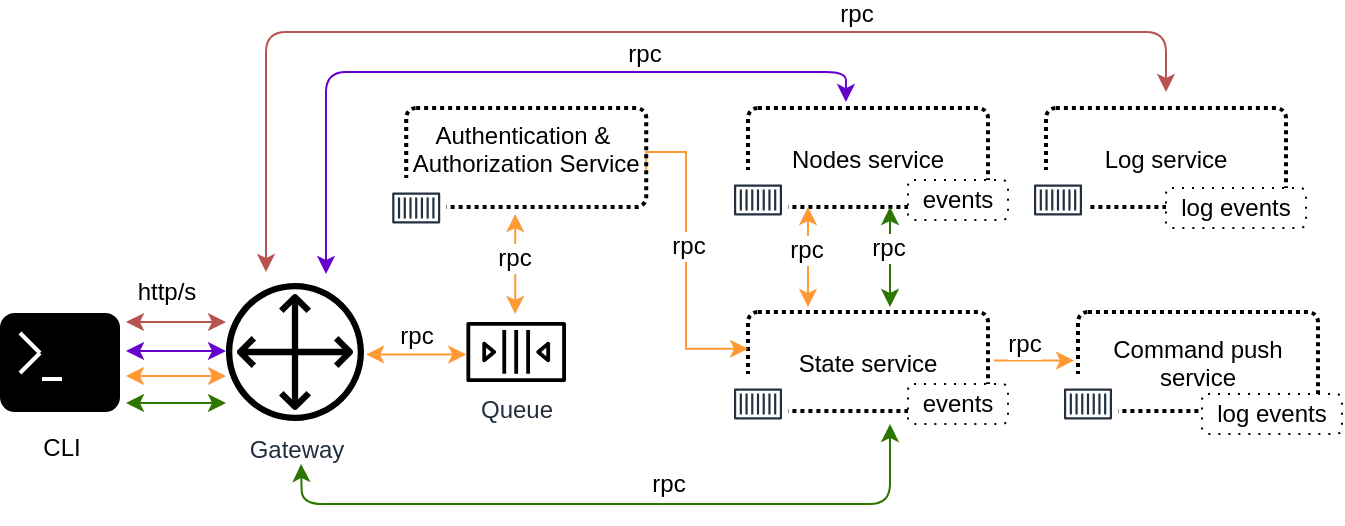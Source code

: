 <mxfile version="14.8.4" type="device"><diagram id="FZn6WKDVmM99EkXhe-v7" name="Page-1"><mxGraphModel dx="96" dy="-576" grid="1" gridSize="10" guides="1" tooltips="1" connect="1" arrows="1" fold="1" page="1" pageScale="1" pageWidth="850" pageHeight="1100" math="0" shadow="0"><root><mxCell id="0"/><mxCell id="1" parent="0"/><mxCell id="1JkrB-wx0yG4MzYNyKSP-6" value="" style="rounded=1;whiteSpace=wrap;html=1;fillColor=#000000;strokeColor=none;" vertex="1" parent="1"><mxGeometry x="1257" y="1640.5" width="60" height="49.5" as="geometry"/></mxCell><mxCell id="1JkrB-wx0yG4MzYNyKSP-15" value="" style="group;strokeColor=#000000;container=0;" vertex="1" connectable="0" parent="1"><mxGeometry x="1267" y="1650.5" width="31" height="23" as="geometry"/></mxCell><mxCell id="1JkrB-wx0yG4MzYNyKSP-14" value="" style="group;fontColor=#FFFFFF;container=0;" vertex="1" connectable="0" parent="1"><mxGeometry x="1267" y="1650" width="50" height="23.5" as="geometry"/></mxCell><mxCell id="1JkrB-wx0yG4MzYNyKSP-10" value="" style="endArrow=none;html=1;fontColor=#FFFFFF;strokeWidth=2;strokeColor=#FFFFFF;" edge="1" parent="1"><mxGeometry x="1267" y="1650.5" width="50" height="50" as="geometry"><mxPoint x="1267" y="1650.5" as="sourcePoint"/><mxPoint x="1277" y="1660.5" as="targetPoint"/></mxGeometry></mxCell><mxCell id="1JkrB-wx0yG4MzYNyKSP-11" value="" style="endArrow=none;html=1;fontColor=#FFFFFF;strokeWidth=2;strokeColor=#FFFFFF;" edge="1" parent="1"><mxGeometry x="1267" y="1650.5" width="50" height="50" as="geometry"><mxPoint x="1267" y="1670.5" as="sourcePoint"/><mxPoint x="1277" y="1660.5" as="targetPoint"/></mxGeometry></mxCell><mxCell id="1JkrB-wx0yG4MzYNyKSP-12" value="" style="endArrow=none;html=1;fontColor=#FFFFFF;strokeWidth=2;strokeColor=#FFFFFF;" edge="1" parent="1"><mxGeometry x="1267" y="1650.5" width="50" height="50" as="geometry"><mxPoint x="1278" y="1673.5" as="sourcePoint"/><mxPoint x="1288" y="1674" as="targetPoint"/><Array as="points"><mxPoint x="1288" y="1673.5"/></Array></mxGeometry></mxCell><mxCell id="1JkrB-wx0yG4MzYNyKSP-17" value="Gateway" style="outlineConnect=0;fontColor=#232F3E;gradientColor=none;strokeColor=none;dashed=0;verticalLabelPosition=bottom;verticalAlign=top;align=center;html=1;fontSize=12;fontStyle=0;aspect=fixed;pointerEvents=1;shape=mxgraph.aws4.customer_gateway;fillColor=#000000;" vertex="1" parent="1"><mxGeometry x="1370" y="1625.5" width="69" height="69" as="geometry"/></mxCell><mxCell id="1JkrB-wx0yG4MzYNyKSP-18" value="Queue" style="outlineConnect=0;fontColor=#232F3E;gradientColor=none;strokeColor=none;dashed=0;verticalLabelPosition=bottom;verticalAlign=top;align=center;html=1;fontSize=12;fontStyle=0;aspect=fixed;pointerEvents=1;shape=mxgraph.aws4.queue;fillColor=#000000;" vertex="1" parent="1"><mxGeometry x="1490.21" y="1645" width="49.79" height="30" as="geometry"/></mxCell><mxCell id="1JkrB-wx0yG4MzYNyKSP-19" value="State service" style="rounded=1;arcSize=10;dashed=1;fillColor=none;gradientColor=none;dashPattern=1 1;strokeWidth=2;fontSize=12;" vertex="1" parent="1"><mxGeometry x="1631" y="1640" width="120" height="49.5" as="geometry"/></mxCell><mxCell id="1JkrB-wx0yG4MzYNyKSP-20" value="" style="outlineConnect=0;fontColor=#232F3E;gradientColor=none;strokeColor=#232F3E;fillColor=#ffffff;dashed=0;verticalLabelPosition=bottom;verticalAlign=top;align=center;html=1;fontSize=12;fontStyle=0;aspect=fixed;shape=mxgraph.aws4.resourceIcon;resIcon=mxgraph.aws4.container_1;" vertex="1" parent="1"><mxGeometry x="1621" y="1671" width="30" height="30" as="geometry"/></mxCell><mxCell id="1JkrB-wx0yG4MzYNyKSP-21" value="events" style="shape=ext;rounded=1;html=1;whiteSpace=wrap;dashed=1;dashPattern=1 4;fontSize=12;" vertex="1" parent="1"><mxGeometry x="1711" y="1676" width="50" height="20" as="geometry"/></mxCell><mxCell id="1JkrB-wx0yG4MzYNyKSP-22" value="Nodes service" style="rounded=1;arcSize=10;dashed=1;fillColor=none;gradientColor=none;dashPattern=1 1;strokeWidth=2;fontSize=12;" vertex="1" parent="1"><mxGeometry x="1631" y="1538" width="120" height="49.5" as="geometry"/></mxCell><mxCell id="1JkrB-wx0yG4MzYNyKSP-23" value="" style="outlineConnect=0;fontColor=#232F3E;gradientColor=none;strokeColor=#232F3E;fillColor=#ffffff;dashed=0;verticalLabelPosition=bottom;verticalAlign=top;align=center;html=1;fontSize=12;fontStyle=0;aspect=fixed;shape=mxgraph.aws4.resourceIcon;resIcon=mxgraph.aws4.container_1;" vertex="1" parent="1"><mxGeometry x="1621" y="1569" width="30" height="30" as="geometry"/></mxCell><mxCell id="1JkrB-wx0yG4MzYNyKSP-24" value="events" style="shape=ext;rounded=1;html=1;whiteSpace=wrap;dashed=1;dashPattern=1 4;fontSize=12;" vertex="1" parent="1"><mxGeometry x="1711" y="1574" width="50" height="20" as="geometry"/></mxCell><mxCell id="1JkrB-wx0yG4MzYNyKSP-25" value="Command push&#10;service" style="rounded=1;arcSize=10;dashed=1;fillColor=none;gradientColor=none;dashPattern=1 1;strokeWidth=2;fontSize=12;" vertex="1" parent="1"><mxGeometry x="1796" y="1640" width="120" height="49.5" as="geometry"/></mxCell><mxCell id="1JkrB-wx0yG4MzYNyKSP-26" value="" style="outlineConnect=0;fontColor=#232F3E;gradientColor=none;strokeColor=#232F3E;fillColor=#ffffff;dashed=0;verticalLabelPosition=bottom;verticalAlign=top;align=center;html=1;fontSize=12;fontStyle=0;aspect=fixed;shape=mxgraph.aws4.resourceIcon;resIcon=mxgraph.aws4.container_1;" vertex="1" parent="1"><mxGeometry x="1786" y="1671" width="30" height="30" as="geometry"/></mxCell><mxCell id="1JkrB-wx0yG4MzYNyKSP-27" style="edgeStyle=orthogonalEdgeStyle;rounded=0;orthogonalLoop=1;jettySize=auto;html=1;fontSize=12;entryX=0;entryY=0.25;entryDx=0;entryDy=0;fillColor=#ffcc99;strokeColor=#FF9933;" edge="1" parent="1"><mxGeometry relative="1" as="geometry"><mxPoint x="1631" y="1658.375" as="targetPoint"/><mxPoint x="1580.11" y="1568.8" as="sourcePoint"/><Array as="points"><mxPoint x="1580" y="1560"/><mxPoint x="1600" y="1560"/><mxPoint x="1600" y="1658"/></Array></mxGeometry></mxCell><mxCell id="1JkrB-wx0yG4MzYNyKSP-28" value="rpc" style="edgeLabel;html=1;align=center;verticalAlign=middle;resizable=0;points=[];fontSize=12;" vertex="1" connectable="0" parent="1JkrB-wx0yG4MzYNyKSP-27"><mxGeometry x="-0.073" y="1" relative="1" as="geometry"><mxPoint y="2.09" as="offset"/></mxGeometry></mxCell><mxCell id="1JkrB-wx0yG4MzYNyKSP-29" value="Authentication &amp; &#10;Authorization Service" style="rounded=1;arcSize=10;dashed=1;fillColor=none;gradientColor=none;dashPattern=1 1;strokeWidth=2;fontSize=12;verticalAlign=top;" vertex="1" parent="1"><mxGeometry x="1460.11" y="1538" width="120" height="49.5" as="geometry"/></mxCell><mxCell id="1JkrB-wx0yG4MzYNyKSP-30" value="" style="outlineConnect=0;fontColor=#232F3E;gradientColor=none;strokeColor=#232F3E;fillColor=#ffffff;dashed=0;verticalLabelPosition=bottom;verticalAlign=top;align=center;html=1;fontSize=12;fontStyle=0;aspect=fixed;shape=mxgraph.aws4.resourceIcon;resIcon=mxgraph.aws4.container_1;" vertex="1" parent="1"><mxGeometry x="1450.11" y="1573" width="30" height="30" as="geometry"/></mxCell><mxCell id="1JkrB-wx0yG4MzYNyKSP-31" value="" style="endArrow=classic;startArrow=classic;html=1;strokeColor=#FF9933;fontSize=12;" edge="1" parent="1"><mxGeometry width="50" height="50" relative="1" as="geometry"><mxPoint x="1661" y="1637.5" as="sourcePoint"/><mxPoint x="1661" y="1587.5" as="targetPoint"/></mxGeometry></mxCell><mxCell id="1JkrB-wx0yG4MzYNyKSP-32" value="rpc" style="edgeLabel;html=1;align=center;verticalAlign=middle;resizable=0;points=[];fontSize=12;" vertex="1" connectable="0" parent="1JkrB-wx0yG4MzYNyKSP-31"><mxGeometry x="0.18" y="1" relative="1" as="geometry"><mxPoint y="1" as="offset"/></mxGeometry></mxCell><mxCell id="1JkrB-wx0yG4MzYNyKSP-33" value="" style="endArrow=classic;startArrow=classic;html=1;fontSize=12;strokeColor=#2D7600;fillColor=#60a917;" edge="1" parent="1"><mxGeometry width="50" height="50" relative="1" as="geometry"><mxPoint x="1702" y="1637.5" as="sourcePoint"/><mxPoint x="1702" y="1587.5" as="targetPoint"/></mxGeometry></mxCell><mxCell id="1JkrB-wx0yG4MzYNyKSP-34" value="rpc" style="edgeLabel;html=1;align=center;verticalAlign=middle;resizable=0;points=[];fontSize=12;" vertex="1" connectable="0" parent="1JkrB-wx0yG4MzYNyKSP-33"><mxGeometry x="0.22" y="1" relative="1" as="geometry"><mxPoint y="1" as="offset"/></mxGeometry></mxCell><mxCell id="1JkrB-wx0yG4MzYNyKSP-35" value="" style="endArrow=classic;startArrow=none;html=1;fontSize=12;strokeColor=#FF9933;startFill=0;" edge="1" parent="1"><mxGeometry width="50" height="50" relative="1" as="geometry"><mxPoint x="1754" y="1664.25" as="sourcePoint"/><mxPoint x="1794" y="1664.25" as="targetPoint"/></mxGeometry></mxCell><mxCell id="1JkrB-wx0yG4MzYNyKSP-36" value="rpc" style="edgeLabel;html=1;align=center;verticalAlign=middle;resizable=0;points=[];fontSize=12;" vertex="1" connectable="0" parent="1JkrB-wx0yG4MzYNyKSP-35"><mxGeometry x="-0.25" y="1" relative="1" as="geometry"><mxPoint y="-8" as="offset"/></mxGeometry></mxCell><mxCell id="1JkrB-wx0yG4MzYNyKSP-37" value="" style="endArrow=classic;startArrow=classic;html=1;fontSize=12;strokeColor=#2D7600;" edge="1" parent="1"><mxGeometry width="50" height="50" relative="1" as="geometry"><mxPoint x="1702" y="1696" as="sourcePoint"/><mxPoint x="1407.5" y="1716" as="targetPoint"/><Array as="points"><mxPoint x="1702" y="1736"/><mxPoint x="1408" y="1736"/></Array></mxGeometry></mxCell><mxCell id="1JkrB-wx0yG4MzYNyKSP-38" value="rpc" style="edgeLabel;html=1;align=center;verticalAlign=middle;resizable=0;points=[];fontSize=12;" vertex="1" connectable="0" parent="1JkrB-wx0yG4MzYNyKSP-37"><mxGeometry x="-0.286" y="-3" relative="1" as="geometry"><mxPoint x="-25" y="-7" as="offset"/></mxGeometry></mxCell><mxCell id="1JkrB-wx0yG4MzYNyKSP-39" value="" style="endArrow=classic;startArrow=classic;html=1;fontSize=12;fillColor=#d0cee2;strokeColor=#6600CC;entryX=0.408;entryY=-0.04;entryDx=0;entryDy=0;entryPerimeter=0;" edge="1" parent="1"><mxGeometry width="50" height="50" relative="1" as="geometry"><mxPoint x="1420" y="1621" as="sourcePoint"/><mxPoint x="1679.96" y="1535.02" as="targetPoint"/><Array as="points"><mxPoint x="1420" y="1520"/><mxPoint x="1680" y="1520"/></Array></mxGeometry></mxCell><mxCell id="1JkrB-wx0yG4MzYNyKSP-40" value="rpc" style="edgeLabel;html=1;align=center;verticalAlign=middle;resizable=0;points=[];fontSize=12;" vertex="1" connectable="0" parent="1JkrB-wx0yG4MzYNyKSP-39"><mxGeometry x="0.382" y="-2" relative="1" as="geometry"><mxPoint y="-11" as="offset"/></mxGeometry></mxCell><mxCell id="1JkrB-wx0yG4MzYNyKSP-41" value="" style="endArrow=classic;startArrow=classic;html=1;fontSize=12;strokeColor=#FF9933;" edge="1" parent="1"><mxGeometry width="50" height="50" relative="1" as="geometry"><mxPoint x="1440.11" y="1661.25" as="sourcePoint"/><mxPoint x="1490.11" y="1661.25" as="targetPoint"/></mxGeometry></mxCell><mxCell id="1JkrB-wx0yG4MzYNyKSP-42" value="rpc" style="edgeLabel;html=1;align=center;verticalAlign=middle;resizable=0;points=[];fontSize=12;" vertex="1" connectable="0" parent="1JkrB-wx0yG4MzYNyKSP-41"><mxGeometry x="-0.244" y="2" relative="1" as="geometry"><mxPoint x="6" y="-8" as="offset"/></mxGeometry></mxCell><mxCell id="1JkrB-wx0yG4MzYNyKSP-43" value="" style="endArrow=classic;startArrow=classic;html=1;fontSize=12;strokeColor=#6600CC;" edge="1" parent="1"><mxGeometry width="50" height="50" relative="1" as="geometry"><mxPoint x="1320" y="1659.5" as="sourcePoint"/><mxPoint x="1370" y="1659.5" as="targetPoint"/><Array as="points"><mxPoint x="1340" y="1659.5"/></Array></mxGeometry></mxCell><mxCell id="1JkrB-wx0yG4MzYNyKSP-44" value="" style="endArrow=classic;startArrow=classic;html=1;fontSize=12;strokeColor=#FF9933;" edge="1" parent="1"><mxGeometry width="50" height="50" relative="1" as="geometry"><mxPoint x="1320" y="1672" as="sourcePoint"/><mxPoint x="1370" y="1672" as="targetPoint"/></mxGeometry></mxCell><mxCell id="1JkrB-wx0yG4MzYNyKSP-45" value="" style="endArrow=classic;startArrow=classic;html=1;fontSize=12;strokeColor=#2D7600;" edge="1" parent="1"><mxGeometry width="50" height="50" relative="1" as="geometry"><mxPoint x="1320" y="1685.5" as="sourcePoint"/><mxPoint x="1370" y="1685.5" as="targetPoint"/></mxGeometry></mxCell><mxCell id="1JkrB-wx0yG4MzYNyKSP-46" value="" style="endArrow=classic;startArrow=classic;html=1;strokeColor=#FF9933;fontSize=12;" edge="1" parent="1"><mxGeometry width="50" height="50" relative="1" as="geometry"><mxPoint x="1514.61" y="1641" as="sourcePoint"/><mxPoint x="1514.61" y="1591" as="targetPoint"/></mxGeometry></mxCell><mxCell id="1JkrB-wx0yG4MzYNyKSP-47" value="rpc" style="edgeLabel;html=1;align=center;verticalAlign=middle;resizable=0;points=[];fontSize=12;" vertex="1" connectable="0" parent="1JkrB-wx0yG4MzYNyKSP-46"><mxGeometry x="0.18" y="1" relative="1" as="geometry"><mxPoint y="1" as="offset"/></mxGeometry></mxCell><mxCell id="1JkrB-wx0yG4MzYNyKSP-48" value="Log service" style="rounded=1;arcSize=10;dashed=1;fillColor=none;gradientColor=none;dashPattern=1 1;strokeWidth=2;fontSize=12;" vertex="1" parent="1"><mxGeometry x="1780" y="1538" width="120" height="49.5" as="geometry"/></mxCell><mxCell id="1JkrB-wx0yG4MzYNyKSP-49" value="" style="outlineConnect=0;fontColor=#232F3E;gradientColor=none;strokeColor=#232F3E;fillColor=#ffffff;dashed=0;verticalLabelPosition=bottom;verticalAlign=top;align=center;html=1;fontSize=12;fontStyle=0;aspect=fixed;shape=mxgraph.aws4.resourceIcon;resIcon=mxgraph.aws4.container_1;" vertex="1" parent="1"><mxGeometry x="1771" y="1569" width="30" height="30" as="geometry"/></mxCell><mxCell id="1JkrB-wx0yG4MzYNyKSP-50" value="log events" style="shape=ext;rounded=1;html=1;whiteSpace=wrap;dashed=1;dashPattern=1 4;fontSize=12;" vertex="1" parent="1"><mxGeometry x="1840" y="1578" width="70" height="20" as="geometry"/></mxCell><mxCell id="1JkrB-wx0yG4MzYNyKSP-51" value="" style="endArrow=classic;startArrow=classic;html=1;fontSize=12;fillColor=#f8cecc;strokeColor=#b85450;" edge="1" parent="1"><mxGeometry width="50" height="50" relative="1" as="geometry"><mxPoint x="1390" y="1620" as="sourcePoint"/><mxPoint x="1840" y="1530" as="targetPoint"/><Array as="points"><mxPoint x="1390" y="1500"/><mxPoint x="1840" y="1500"/></Array></mxGeometry></mxCell><mxCell id="1JkrB-wx0yG4MzYNyKSP-52" value="rpc" style="edgeLabel;html=1;align=center;verticalAlign=middle;resizable=0;points=[];fontSize=12;" vertex="1" connectable="0" parent="1JkrB-wx0yG4MzYNyKSP-51"><mxGeometry x="0.382" y="-2" relative="1" as="geometry"><mxPoint y="-11" as="offset"/></mxGeometry></mxCell><mxCell id="1JkrB-wx0yG4MzYNyKSP-53" value="" style="endArrow=classic;startArrow=classic;html=1;fontSize=12;strokeColor=#b85450;fillColor=#f8cecc;" edge="1" parent="1"><mxGeometry width="50" height="50" relative="1" as="geometry"><mxPoint x="1320" y="1645" as="sourcePoint"/><mxPoint x="1370" y="1645" as="targetPoint"/><Array as="points"><mxPoint x="1340" y="1645"/></Array></mxGeometry></mxCell><mxCell id="1JkrB-wx0yG4MzYNyKSP-54" value="http/s" style="edgeLabel;html=1;align=center;verticalAlign=middle;resizable=0;points=[];fontSize=12;" vertex="1" connectable="0" parent="1JkrB-wx0yG4MzYNyKSP-53"><mxGeometry x="-0.244" y="2" relative="1" as="geometry"><mxPoint x="1" y="-13" as="offset"/></mxGeometry></mxCell><mxCell id="1JkrB-wx0yG4MzYNyKSP-55" value="log events" style="shape=ext;rounded=1;html=1;whiteSpace=wrap;dashed=1;dashPattern=1 4;fontSize=12;" vertex="1" parent="1"><mxGeometry x="1858" y="1681" width="70" height="20" as="geometry"/></mxCell><mxCell id="1JkrB-wx0yG4MzYNyKSP-57" value="CLI" style="text;html=1;strokeColor=none;fillColor=none;align=center;verticalAlign=middle;whiteSpace=wrap;rounded=0;fontColor=#000000;" vertex="1" parent="1"><mxGeometry x="1268" y="1698" width="40" height="20" as="geometry"/></mxCell></root></mxGraphModel></diagram></mxfile>